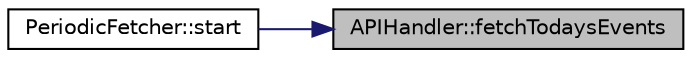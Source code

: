 digraph "APIHandler::fetchTodaysEvents"
{
 // LATEX_PDF_SIZE
  edge [fontname="Helvetica",fontsize="10",labelfontname="Helvetica",labelfontsize="10"];
  node [fontname="Helvetica",fontsize="10",shape=record];
  rankdir="RL";
  Node1 [label="APIHandler::fetchTodaysEvents",height=0.2,width=0.4,color="black", fillcolor="grey75", style="filled", fontcolor="black",tooltip="Fetches today's events from the API."];
  Node1 -> Node2 [dir="back",color="midnightblue",fontsize="10",style="solid"];
  Node2 [label="PeriodicFetcher::start",height=0.2,width=0.4,color="black", fillcolor="white", style="filled",URL="$classPeriodicFetcher.html#a84f9a218ccb184feb1a8027b2ac9ac44",tooltip="Begin the periodic fetching and processing of data."];
}

